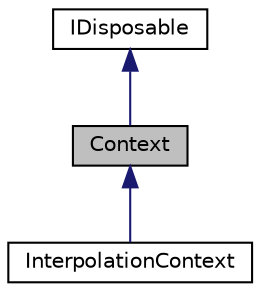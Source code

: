 digraph "Context"
{
  edge [fontname="Helvetica",fontsize="10",labelfontname="Helvetica",labelfontsize="10"];
  node [fontname="Helvetica",fontsize="10",shape=record];
  Node1 [label="Context",height=0.2,width=0.4,color="black", fillcolor="grey75", style="filled", fontcolor="black"];
  Node2 -> Node1 [dir="back",color="midnightblue",fontsize="10",style="solid",fontname="Helvetica"];
  Node2 [label="IDisposable",height=0.2,width=0.4,color="black", fillcolor="white", style="filled",URL="$class_i_disposable.html"];
  Node1 -> Node3 [dir="back",color="midnightblue",fontsize="10",style="solid",fontname="Helvetica"];
  Node3 [label="InterpolationContext",height=0.2,width=0.4,color="black", fillcolor="white", style="filled",URL="$class_microsoft_1_1_z3_1_1_interpolation_context.html",tooltip="The InterpolationContext is suitable for generation of interpolants. "];
}
